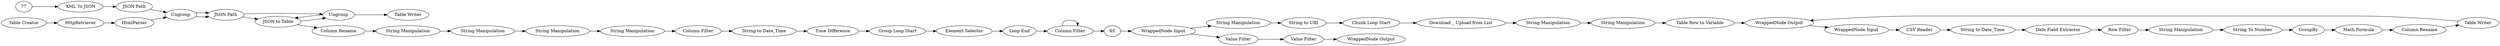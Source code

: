 digraph {
	1 [label="List Files"]
	7 [label="Table Row To Variable Loop Start"]
	8 [label="Table Reader"]
	9 [label="Loop End"]
	10 [label=GroupBy]
	11 [label="Table Writer"]
	18 [label="String to URI"]
	21 [label="String Manipulation"]
	34 [label="Column Filter"]
	37 [label="String to URI"]
	62 [label="Variable Loop End"]
	47 [label="CSV Reader"]
	48 [label="String to Date_Time"]
	49 [label="Date Field Extractor"]
	50 [label="Row Filter"]
	51 [label="String Manipulation"]
	53 [label=GroupBy]
	54 [label="String To Number"]
	56 [label="Math Formula"]
	57 [label="Column Rename"]
	61 [label="Table Writer"]
	62 [label="WrappedNode Input"]
	63 [label="WrappedNode Output"]
	5 [label="XML To JSON"]
	6 [label="JSON Path"]
	7 [label=Ungroup]
	8 [label="JSON Path"]
	9 [label="JSON to Table"]
	10 [label=Ungroup]
	22 [label="Column Rename"]
	23 [label="String Manipulation"]
	25 [label="String Manipulation"]
	26 [label="String Manipulation"]
	27 [label="String Manipulation"]
	28 [label="Column Filter"]
	29 [label="String to Date_Time"]
	30 [label="Group Loop Start"]
	31 [label="Element Selector"]
	32 [label="Time Difference"]
	33 [label="Loop End"]
	34 [label="Column Filter"]
	1 [label=HtmlParser]
	2 [label="Table Creator"]
	3 [label=HttpRetriever]
	79 [label="Chunk Loop Start"]
	80 [label="Table Row to Variable"]
	81 [label="Download _ Upload from List"]
	68 [label="String Manipulation"]
	83 [label="String Manipulation"]
	35 [label="Value Filter"]
	36 [label="Value Filter"]
	37 [label="WrappedNode Input"]
	38 [label="WrappedNode Output"]
	47 -> 48
	48 -> 49
	49 -> 50
	50 -> 51
	51 -> 54
	53 -> 56
	54 -> 53
	56 -> 57
	57 -> 61
	61 -> 63
	62 -> 47
	5 -> 6
	6 -> 7
	7 -> 8
	8 -> 10
	9 -> 22
	10 -> 9
	22 -> 23
	23 -> 25
	25 -> 26
	26 -> 27
	27 -> 28
	29 -> 32
	30 -> 31
	31 -> 33
	32 -> 30
	33 -> 34
	2 -> 3
	3 -> 1
	68 -> 83
	35 -> 36
	36 -> 38
	37 -> 35
	1 -> 7
	7 -> 8
	8 -> 9
	9 -> 10
	10 -> 11
	18 -> 79
	21 -> 18
	34 -> 85
	37 -> 21
	63 -> 62
	28 -> 29
	34 -> 34
	77 -> 5
	79 -> 81
	80 -> 63
	81 -> 68
	83 -> 80
	85 -> 37
	rankdir=LR
}
